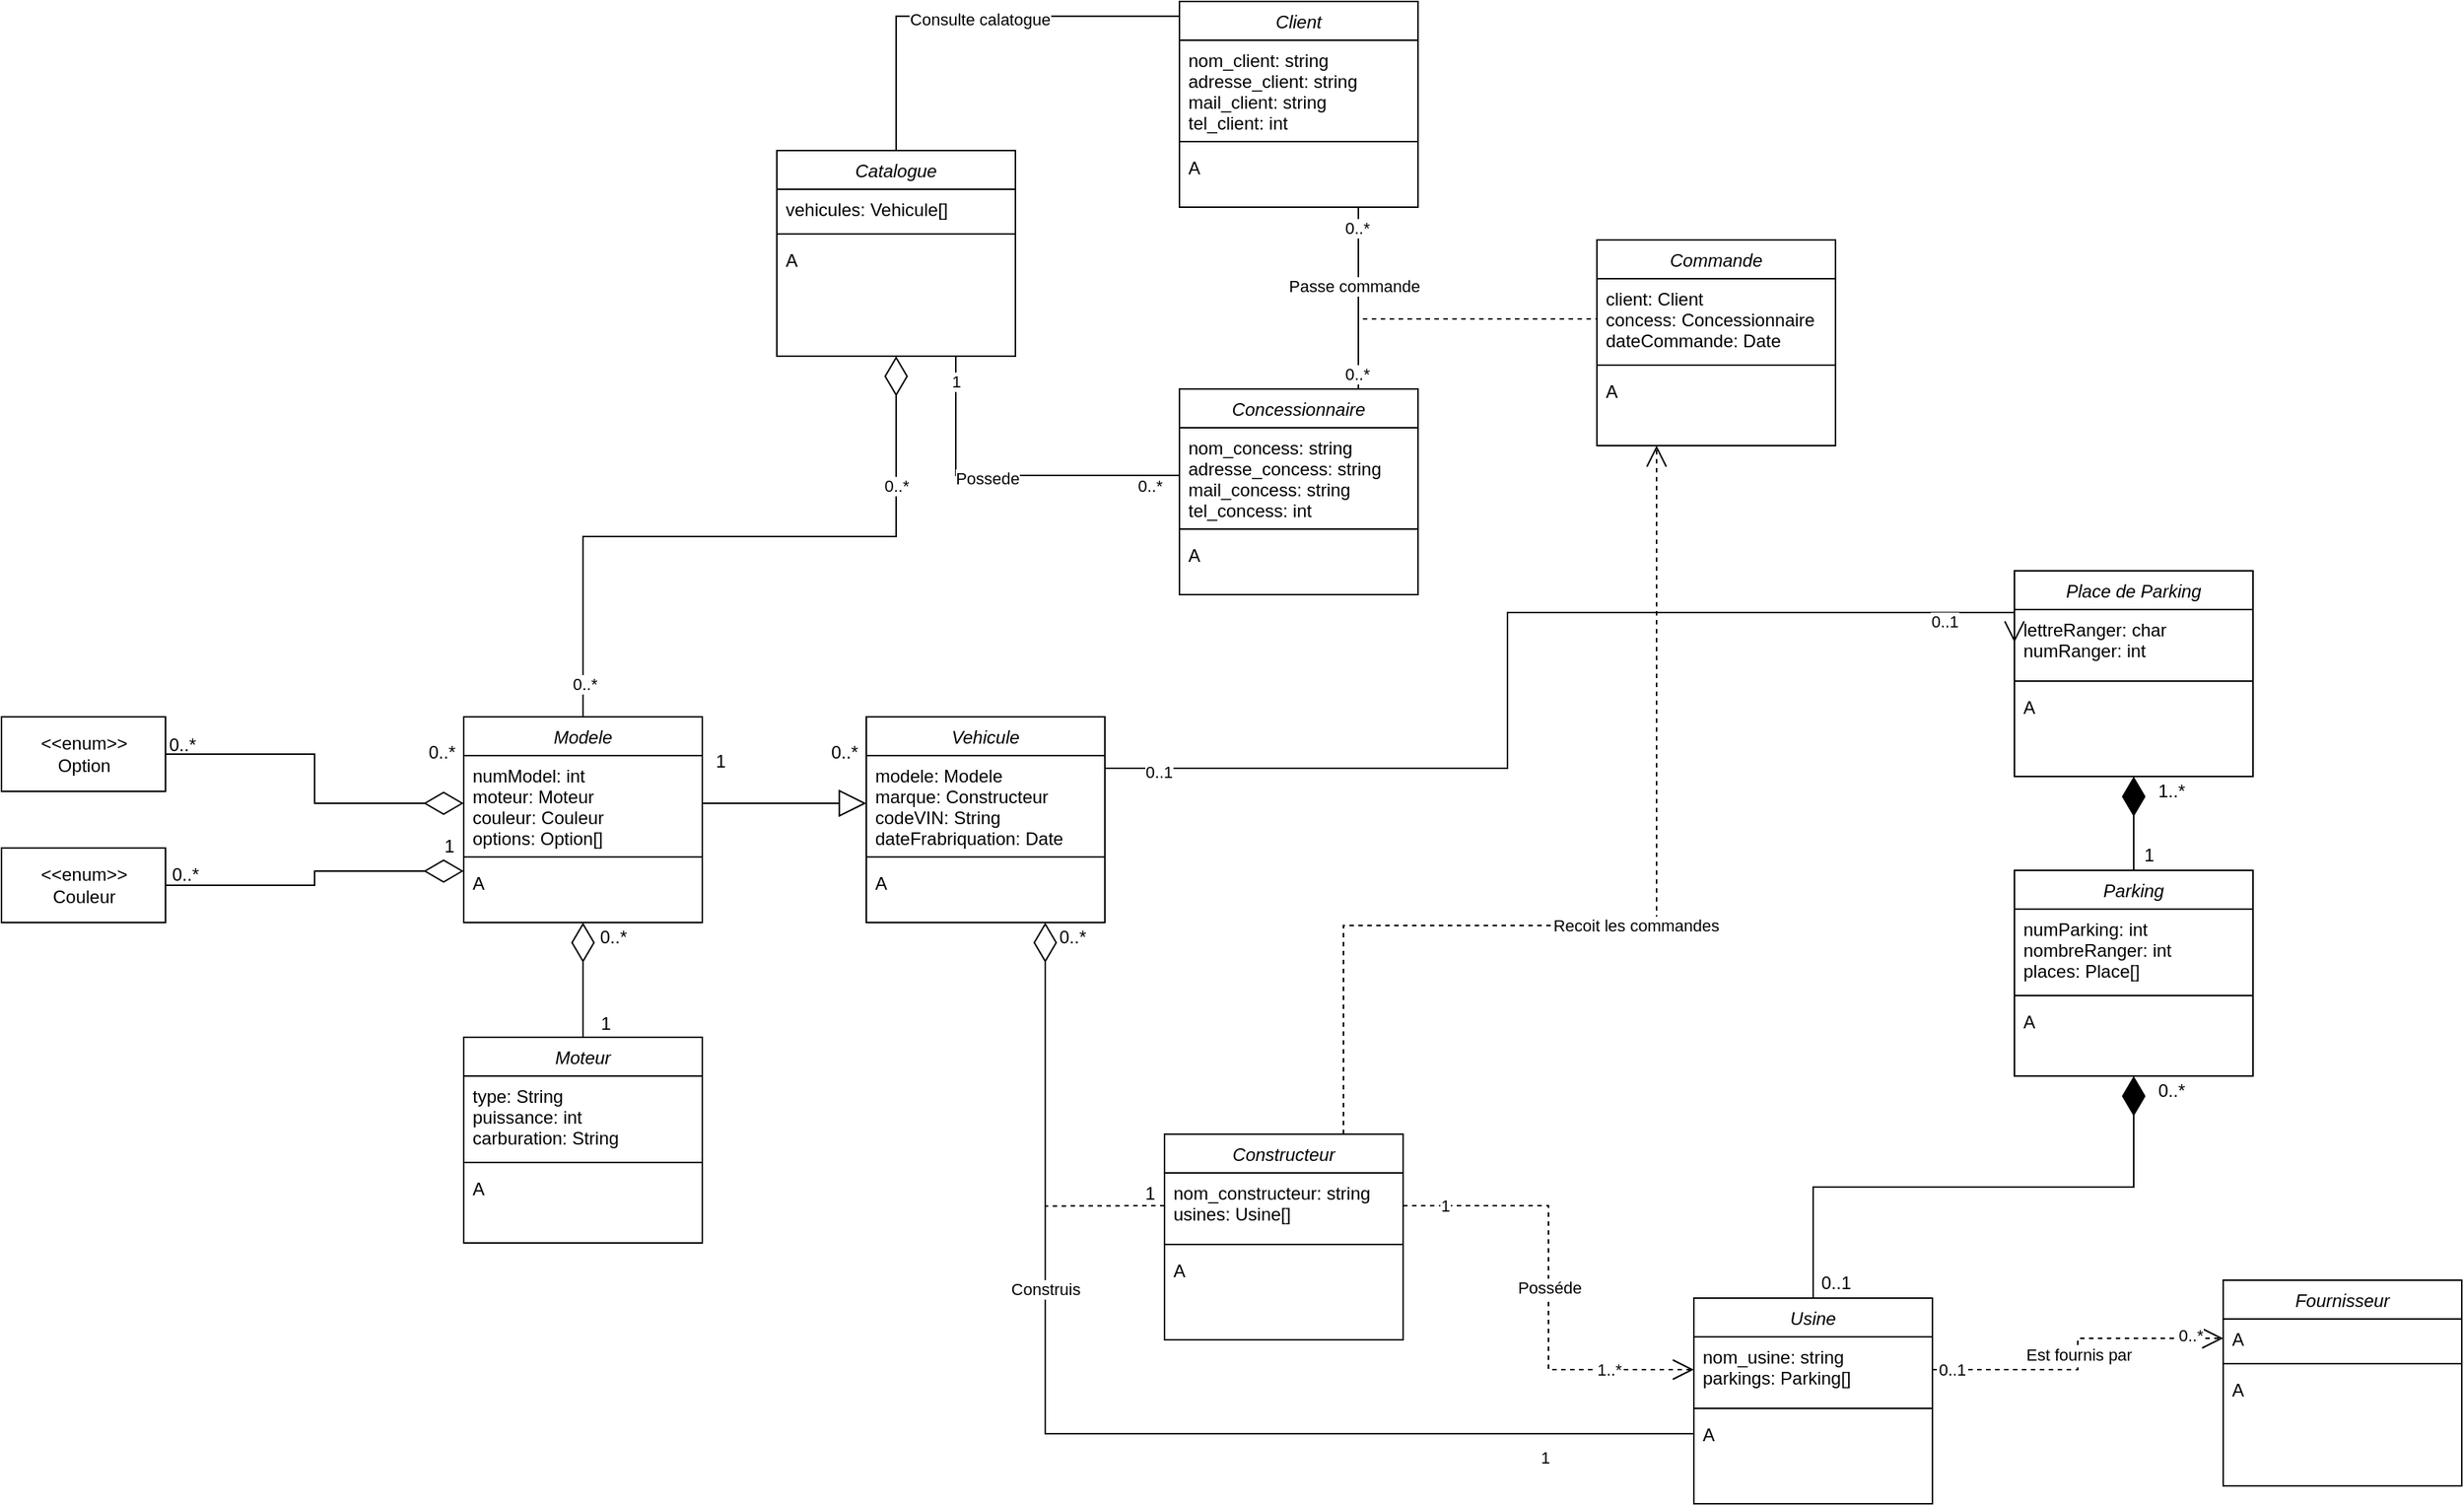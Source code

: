 <mxfile version="15.5.2" type="device"><diagram id="C5RBs43oDa-KdzZeNtuy" name="Page-1"><mxGraphModel dx="1944" dy="1815" grid="1" gridSize="10" guides="1" tooltips="1" connect="1" arrows="1" fold="1" page="1" pageScale="1" pageWidth="827" pageHeight="1169" math="0" shadow="0"><root><mxCell id="WIyWlLk6GJQsqaUBKTNV-0"/><mxCell id="WIyWlLk6GJQsqaUBKTNV-1" parent="WIyWlLk6GJQsqaUBKTNV-0"/><mxCell id="2rKf4lhLZT3XS0Qy3kjm-21" style="edgeStyle=orthogonalEdgeStyle;rounded=0;orthogonalLoop=1;jettySize=auto;html=1;exitX=0.75;exitY=1;exitDx=0;exitDy=0;entryX=0.75;entryY=0;entryDx=0;entryDy=0;endArrow=none;endFill=0;" parent="WIyWlLk6GJQsqaUBKTNV-1" source="zkfFHV4jXpPFQw0GAbJ--0" target="5zeFN1tuOBz2CHCFs6Jg-0" edge="1"><mxGeometry relative="1" as="geometry"/></mxCell><mxCell id="2rKf4lhLZT3XS0Qy3kjm-22" value="0..*" style="edgeLabel;html=1;align=center;verticalAlign=middle;resizable=0;points=[];" parent="2rKf4lhLZT3XS0Qy3kjm-21" vertex="1" connectable="0"><mxGeometry x="-0.781" y="-1" relative="1" as="geometry"><mxPoint as="offset"/></mxGeometry></mxCell><mxCell id="2rKf4lhLZT3XS0Qy3kjm-23" value="0..*" style="edgeLabel;html=1;align=center;verticalAlign=middle;resizable=0;points=[];" parent="2rKf4lhLZT3XS0Qy3kjm-21" vertex="1" connectable="0"><mxGeometry x="0.831" y="-1" relative="1" as="geometry"><mxPoint as="offset"/></mxGeometry></mxCell><mxCell id="zkfFHV4jXpPFQw0GAbJ--0" value="Client" style="swimlane;fontStyle=2;align=center;verticalAlign=top;childLayout=stackLayout;horizontal=1;startSize=26;horizontalStack=0;resizeParent=1;resizeLast=0;collapsible=1;marginBottom=0;rounded=0;shadow=0;strokeWidth=1;" parent="WIyWlLk6GJQsqaUBKTNV-1" vertex="1"><mxGeometry x="460" y="-110" width="160" height="138" as="geometry"><mxRectangle x="230" y="140" width="160" height="26" as="alternateBounds"/></mxGeometry></mxCell><mxCell id="zkfFHV4jXpPFQw0GAbJ--3" value="nom_client: string&#xA;adresse_client: string&#xA;mail_client: string&#xA;tel_client: int" style="text;align=left;verticalAlign=top;spacingLeft=4;spacingRight=4;overflow=hidden;rotatable=0;points=[[0,0.5],[1,0.5]];portConstraint=eastwest;rounded=0;shadow=0;fillColor=none;" parent="zkfFHV4jXpPFQw0GAbJ--0" vertex="1"><mxGeometry y="26" width="160" height="64" as="geometry"/></mxCell><mxCell id="zkfFHV4jXpPFQw0GAbJ--4" value="" style="line;html=1;strokeWidth=1;align=left;verticalAlign=middle;spacingTop=-1;spacingLeft=3;spacingRight=3;rotatable=0;labelPosition=right;points=[];portConstraint=eastwest;" parent="zkfFHV4jXpPFQw0GAbJ--0" vertex="1"><mxGeometry y="90" width="160" height="8" as="geometry"/></mxCell><mxCell id="zkfFHV4jXpPFQw0GAbJ--5" value="A" style="text;align=left;verticalAlign=top;spacingLeft=4;spacingRight=4;overflow=hidden;rotatable=0;points=[[0,0.5],[1,0.5]];portConstraint=eastwest;" parent="zkfFHV4jXpPFQw0GAbJ--0" vertex="1"><mxGeometry y="98" width="160" height="26" as="geometry"/></mxCell><mxCell id="5zeFN1tuOBz2CHCFs6Jg-0" value="Concessionnaire" style="swimlane;fontStyle=2;align=center;verticalAlign=top;childLayout=stackLayout;horizontal=1;startSize=26;horizontalStack=0;resizeParent=1;resizeLast=0;collapsible=1;marginBottom=0;rounded=0;shadow=0;strokeWidth=1;" parent="WIyWlLk6GJQsqaUBKTNV-1" vertex="1"><mxGeometry x="460" y="150" width="160" height="138" as="geometry"><mxRectangle x="230" y="140" width="160" height="26" as="alternateBounds"/></mxGeometry></mxCell><mxCell id="5zeFN1tuOBz2CHCFs6Jg-1" value="nom_concess: string&#xA;adresse_concess: string&#xA;mail_concess: string&#xA;tel_concess: int" style="text;align=left;verticalAlign=top;spacingLeft=4;spacingRight=4;overflow=hidden;rotatable=0;points=[[0,0.5],[1,0.5]];portConstraint=eastwest;rounded=0;shadow=0;html=0;" parent="5zeFN1tuOBz2CHCFs6Jg-0" vertex="1"><mxGeometry y="26" width="160" height="64" as="geometry"/></mxCell><mxCell id="5zeFN1tuOBz2CHCFs6Jg-2" value="" style="line;html=1;strokeWidth=1;align=left;verticalAlign=middle;spacingTop=-1;spacingLeft=3;spacingRight=3;rotatable=0;labelPosition=right;points=[];portConstraint=eastwest;" parent="5zeFN1tuOBz2CHCFs6Jg-0" vertex="1"><mxGeometry y="90" width="160" height="8" as="geometry"/></mxCell><mxCell id="5zeFN1tuOBz2CHCFs6Jg-3" value="A" style="text;align=left;verticalAlign=top;spacingLeft=4;spacingRight=4;overflow=hidden;rotatable=0;points=[[0,0.5],[1,0.5]];portConstraint=eastwest;" parent="5zeFN1tuOBz2CHCFs6Jg-0" vertex="1"><mxGeometry y="98" width="160" height="26" as="geometry"/></mxCell><mxCell id="5zeFN1tuOBz2CHCFs6Jg-4" value="Usine" style="swimlane;fontStyle=2;align=center;verticalAlign=top;childLayout=stackLayout;horizontal=1;startSize=26;horizontalStack=0;resizeParent=1;resizeLast=0;collapsible=1;marginBottom=0;rounded=0;shadow=0;strokeWidth=1;" parent="WIyWlLk6GJQsqaUBKTNV-1" vertex="1"><mxGeometry x="805" y="760" width="160" height="138" as="geometry"><mxRectangle x="230" y="140" width="160" height="26" as="alternateBounds"/></mxGeometry></mxCell><mxCell id="5zeFN1tuOBz2CHCFs6Jg-5" value="nom_usine: string&#xA;parkings: Parking[]" style="text;align=left;verticalAlign=top;spacingLeft=4;spacingRight=4;overflow=hidden;rotatable=0;points=[[0,0.5],[1,0.5]];portConstraint=eastwest;rounded=0;shadow=0;html=0;" parent="5zeFN1tuOBz2CHCFs6Jg-4" vertex="1"><mxGeometry y="26" width="160" height="44" as="geometry"/></mxCell><mxCell id="5zeFN1tuOBz2CHCFs6Jg-6" value="" style="line;html=1;strokeWidth=1;align=left;verticalAlign=middle;spacingTop=-1;spacingLeft=3;spacingRight=3;rotatable=0;labelPosition=right;points=[];portConstraint=eastwest;" parent="5zeFN1tuOBz2CHCFs6Jg-4" vertex="1"><mxGeometry y="70" width="160" height="8" as="geometry"/></mxCell><mxCell id="5zeFN1tuOBz2CHCFs6Jg-7" value="A" style="text;align=left;verticalAlign=top;spacingLeft=4;spacingRight=4;overflow=hidden;rotatable=0;points=[[0,0.5],[1,0.5]];portConstraint=eastwest;" parent="5zeFN1tuOBz2CHCFs6Jg-4" vertex="1"><mxGeometry y="78" width="160" height="26" as="geometry"/></mxCell><mxCell id="5zeFN1tuOBz2CHCFs6Jg-8" value="Constructeur" style="swimlane;fontStyle=2;align=center;verticalAlign=top;childLayout=stackLayout;horizontal=1;startSize=26;horizontalStack=0;resizeParent=1;resizeLast=0;collapsible=1;marginBottom=0;rounded=0;shadow=0;strokeWidth=1;" parent="WIyWlLk6GJQsqaUBKTNV-1" vertex="1"><mxGeometry x="450" y="650" width="160" height="138" as="geometry"><mxRectangle x="230" y="140" width="160" height="26" as="alternateBounds"/></mxGeometry></mxCell><mxCell id="5zeFN1tuOBz2CHCFs6Jg-9" value="nom_constructeur: string&#xA;usines: Usine[]" style="text;align=left;verticalAlign=top;spacingLeft=4;spacingRight=4;overflow=hidden;rotatable=0;points=[[0,0.5],[1,0.5]];portConstraint=eastwest;rounded=0;shadow=0;html=0;" parent="5zeFN1tuOBz2CHCFs6Jg-8" vertex="1"><mxGeometry y="26" width="160" height="44" as="geometry"/></mxCell><mxCell id="5zeFN1tuOBz2CHCFs6Jg-10" value="" style="line;html=1;strokeWidth=1;align=left;verticalAlign=middle;spacingTop=-1;spacingLeft=3;spacingRight=3;rotatable=0;labelPosition=right;points=[];portConstraint=eastwest;" parent="5zeFN1tuOBz2CHCFs6Jg-8" vertex="1"><mxGeometry y="70" width="160" height="8" as="geometry"/></mxCell><mxCell id="5zeFN1tuOBz2CHCFs6Jg-11" value="A" style="text;align=left;verticalAlign=top;spacingLeft=4;spacingRight=4;overflow=hidden;rotatable=0;points=[[0,0.5],[1,0.5]];portConstraint=eastwest;" parent="5zeFN1tuOBz2CHCFs6Jg-8" vertex="1"><mxGeometry y="78" width="160" height="26" as="geometry"/></mxCell><mxCell id="5zeFN1tuOBz2CHCFs6Jg-12" value="Fournisseur" style="swimlane;fontStyle=2;align=center;verticalAlign=top;childLayout=stackLayout;horizontal=1;startSize=26;horizontalStack=0;resizeParent=1;resizeLast=0;collapsible=1;marginBottom=0;rounded=0;shadow=0;strokeWidth=1;" parent="WIyWlLk6GJQsqaUBKTNV-1" vertex="1"><mxGeometry x="1160" y="748" width="160" height="138" as="geometry"><mxRectangle x="230" y="140" width="160" height="26" as="alternateBounds"/></mxGeometry></mxCell><mxCell id="5zeFN1tuOBz2CHCFs6Jg-13" value="A" style="text;align=left;verticalAlign=top;spacingLeft=4;spacingRight=4;overflow=hidden;rotatable=0;points=[[0,0.5],[1,0.5]];portConstraint=eastwest;rounded=0;shadow=0;html=0;" parent="5zeFN1tuOBz2CHCFs6Jg-12" vertex="1"><mxGeometry y="26" width="160" height="26" as="geometry"/></mxCell><mxCell id="5zeFN1tuOBz2CHCFs6Jg-14" value="" style="line;html=1;strokeWidth=1;align=left;verticalAlign=middle;spacingTop=-1;spacingLeft=3;spacingRight=3;rotatable=0;labelPosition=right;points=[];portConstraint=eastwest;" parent="5zeFN1tuOBz2CHCFs6Jg-12" vertex="1"><mxGeometry y="52" width="160" height="8" as="geometry"/></mxCell><mxCell id="5zeFN1tuOBz2CHCFs6Jg-15" value="A" style="text;align=left;verticalAlign=top;spacingLeft=4;spacingRight=4;overflow=hidden;rotatable=0;points=[[0,0.5],[1,0.5]];portConstraint=eastwest;" parent="5zeFN1tuOBz2CHCFs6Jg-12" vertex="1"><mxGeometry y="60" width="160" height="26" as="geometry"/></mxCell><mxCell id="5zeFN1tuOBz2CHCFs6Jg-16" value="Catalogue" style="swimlane;fontStyle=2;align=center;verticalAlign=top;childLayout=stackLayout;horizontal=1;startSize=26;horizontalStack=0;resizeParent=1;resizeLast=0;collapsible=1;marginBottom=0;rounded=0;shadow=0;strokeWidth=1;" parent="WIyWlLk6GJQsqaUBKTNV-1" vertex="1"><mxGeometry x="190" y="-10" width="160" height="138" as="geometry"><mxRectangle x="230" y="140" width="160" height="26" as="alternateBounds"/></mxGeometry></mxCell><mxCell id="5zeFN1tuOBz2CHCFs6Jg-17" value="vehicules: Vehicule[]" style="text;align=left;verticalAlign=top;spacingLeft=4;spacingRight=4;overflow=hidden;rotatable=0;points=[[0,0.5],[1,0.5]];portConstraint=eastwest;rounded=0;shadow=0;html=0;" parent="5zeFN1tuOBz2CHCFs6Jg-16" vertex="1"><mxGeometry y="26" width="160" height="26" as="geometry"/></mxCell><mxCell id="5zeFN1tuOBz2CHCFs6Jg-18" value="" style="line;html=1;strokeWidth=1;align=left;verticalAlign=middle;spacingTop=-1;spacingLeft=3;spacingRight=3;rotatable=0;labelPosition=right;points=[];portConstraint=eastwest;" parent="5zeFN1tuOBz2CHCFs6Jg-16" vertex="1"><mxGeometry y="52" width="160" height="8" as="geometry"/></mxCell><mxCell id="5zeFN1tuOBz2CHCFs6Jg-19" value="A" style="text;align=left;verticalAlign=top;spacingLeft=4;spacingRight=4;overflow=hidden;rotatable=0;points=[[0,0.5],[1,0.5]];portConstraint=eastwest;" parent="5zeFN1tuOBz2CHCFs6Jg-16" vertex="1"><mxGeometry y="60" width="160" height="26" as="geometry"/></mxCell><mxCell id="5zeFN1tuOBz2CHCFs6Jg-20" value="Vehicule" style="swimlane;fontStyle=2;align=center;verticalAlign=top;childLayout=stackLayout;horizontal=1;startSize=26;horizontalStack=0;resizeParent=1;resizeLast=0;collapsible=1;marginBottom=0;rounded=0;shadow=0;strokeWidth=1;" parent="WIyWlLk6GJQsqaUBKTNV-1" vertex="1"><mxGeometry x="250" y="370" width="160" height="138" as="geometry"><mxRectangle x="230" y="140" width="160" height="26" as="alternateBounds"/></mxGeometry></mxCell><mxCell id="5zeFN1tuOBz2CHCFs6Jg-21" value="modele: Modele&#xA;marque: Constructeur&#xA;codeVIN: String&#xA;dateFrabriquation: Date" style="text;align=left;verticalAlign=top;spacingLeft=4;spacingRight=4;overflow=hidden;rotatable=0;points=[[0,0.5],[1,0.5]];portConstraint=eastwest;rounded=0;shadow=0;html=0;" parent="5zeFN1tuOBz2CHCFs6Jg-20" vertex="1"><mxGeometry y="26" width="160" height="64" as="geometry"/></mxCell><mxCell id="5zeFN1tuOBz2CHCFs6Jg-22" value="" style="line;html=1;strokeWidth=1;align=left;verticalAlign=middle;spacingTop=-1;spacingLeft=3;spacingRight=3;rotatable=0;labelPosition=right;points=[];portConstraint=eastwest;" parent="5zeFN1tuOBz2CHCFs6Jg-20" vertex="1"><mxGeometry y="90" width="160" height="8" as="geometry"/></mxCell><mxCell id="5zeFN1tuOBz2CHCFs6Jg-23" value="A" style="text;align=left;verticalAlign=top;spacingLeft=4;spacingRight=4;overflow=hidden;rotatable=0;points=[[0,0.5],[1,0.5]];portConstraint=eastwest;" parent="5zeFN1tuOBz2CHCFs6Jg-20" vertex="1"><mxGeometry y="98" width="160" height="26" as="geometry"/></mxCell><mxCell id="5zeFN1tuOBz2CHCFs6Jg-24" value="Modele" style="swimlane;fontStyle=2;align=center;verticalAlign=top;childLayout=stackLayout;horizontal=1;startSize=26;horizontalStack=0;resizeParent=1;resizeLast=0;collapsible=1;marginBottom=0;rounded=0;shadow=0;strokeWidth=1;" parent="WIyWlLk6GJQsqaUBKTNV-1" vertex="1"><mxGeometry x="-20" y="370" width="160" height="138" as="geometry"><mxRectangle x="230" y="140" width="160" height="26" as="alternateBounds"/></mxGeometry></mxCell><mxCell id="5zeFN1tuOBz2CHCFs6Jg-25" value="numModel: int&#xA;moteur: Moteur&#xA;couleur: Couleur&#xA;options: Option[]" style="text;align=left;verticalAlign=top;spacingLeft=4;spacingRight=4;overflow=hidden;rotatable=0;points=[[0,0.5],[1,0.5]];portConstraint=eastwest;rounded=0;shadow=0;html=0;" parent="5zeFN1tuOBz2CHCFs6Jg-24" vertex="1"><mxGeometry y="26" width="160" height="64" as="geometry"/></mxCell><mxCell id="5zeFN1tuOBz2CHCFs6Jg-26" value="" style="line;html=1;strokeWidth=1;align=left;verticalAlign=middle;spacingTop=-1;spacingLeft=3;spacingRight=3;rotatable=0;labelPosition=right;points=[];portConstraint=eastwest;" parent="5zeFN1tuOBz2CHCFs6Jg-24" vertex="1"><mxGeometry y="90" width="160" height="8" as="geometry"/></mxCell><mxCell id="5zeFN1tuOBz2CHCFs6Jg-27" value="A" style="text;align=left;verticalAlign=top;spacingLeft=4;spacingRight=4;overflow=hidden;rotatable=0;points=[[0,0.5],[1,0.5]];portConstraint=eastwest;" parent="5zeFN1tuOBz2CHCFs6Jg-24" vertex="1"><mxGeometry y="98" width="160" height="26" as="geometry"/></mxCell><mxCell id="5zeFN1tuOBz2CHCFs6Jg-28" value="Parking" style="swimlane;fontStyle=2;align=center;verticalAlign=top;childLayout=stackLayout;horizontal=1;startSize=26;horizontalStack=0;resizeParent=1;resizeLast=0;collapsible=1;marginBottom=0;rounded=0;shadow=0;strokeWidth=1;" parent="WIyWlLk6GJQsqaUBKTNV-1" vertex="1"><mxGeometry x="1020" y="473" width="160" height="138" as="geometry"><mxRectangle x="230" y="140" width="160" height="26" as="alternateBounds"/></mxGeometry></mxCell><mxCell id="5zeFN1tuOBz2CHCFs6Jg-29" value="numParking: int&#xA;nombreRanger: int&#xA;places: Place[]" style="text;align=left;verticalAlign=top;spacingLeft=4;spacingRight=4;overflow=hidden;rotatable=0;points=[[0,0.5],[1,0.5]];portConstraint=eastwest;rounded=0;shadow=0;html=0;" parent="5zeFN1tuOBz2CHCFs6Jg-28" vertex="1"><mxGeometry y="26" width="160" height="54" as="geometry"/></mxCell><mxCell id="5zeFN1tuOBz2CHCFs6Jg-30" value="" style="line;html=1;strokeWidth=1;align=left;verticalAlign=middle;spacingTop=-1;spacingLeft=3;spacingRight=3;rotatable=0;labelPosition=right;points=[];portConstraint=eastwest;" parent="5zeFN1tuOBz2CHCFs6Jg-28" vertex="1"><mxGeometry y="80" width="160" height="8" as="geometry"/></mxCell><mxCell id="5zeFN1tuOBz2CHCFs6Jg-31" value="A" style="text;align=left;verticalAlign=top;spacingLeft=4;spacingRight=4;overflow=hidden;rotatable=0;points=[[0,0.5],[1,0.5]];portConstraint=eastwest;" parent="5zeFN1tuOBz2CHCFs6Jg-28" vertex="1"><mxGeometry y="88" width="160" height="26" as="geometry"/></mxCell><mxCell id="5zeFN1tuOBz2CHCFs6Jg-32" value="Place de Parking" style="swimlane;fontStyle=2;align=center;verticalAlign=top;childLayout=stackLayout;horizontal=1;startSize=26;horizontalStack=0;resizeParent=1;resizeLast=0;collapsible=1;marginBottom=0;rounded=0;shadow=0;strokeWidth=1;" parent="WIyWlLk6GJQsqaUBKTNV-1" vertex="1"><mxGeometry x="1020" y="272" width="160" height="138" as="geometry"><mxRectangle x="230" y="140" width="160" height="26" as="alternateBounds"/></mxGeometry></mxCell><mxCell id="5zeFN1tuOBz2CHCFs6Jg-33" value="lettreRanger: char&#xA;numRanger: int&#xA;" style="text;align=left;verticalAlign=top;spacingLeft=4;spacingRight=4;overflow=hidden;rotatable=0;points=[[0,0.5],[1,0.5]];portConstraint=eastwest;rounded=0;shadow=0;html=0;" parent="5zeFN1tuOBz2CHCFs6Jg-32" vertex="1"><mxGeometry y="26" width="160" height="44" as="geometry"/></mxCell><mxCell id="5zeFN1tuOBz2CHCFs6Jg-34" value="" style="line;html=1;strokeWidth=1;align=left;verticalAlign=middle;spacingTop=-1;spacingLeft=3;spacingRight=3;rotatable=0;labelPosition=right;points=[];portConstraint=eastwest;" parent="5zeFN1tuOBz2CHCFs6Jg-32" vertex="1"><mxGeometry y="70" width="160" height="8" as="geometry"/></mxCell><mxCell id="5zeFN1tuOBz2CHCFs6Jg-35" value="A" style="text;align=left;verticalAlign=top;spacingLeft=4;spacingRight=4;overflow=hidden;rotatable=0;points=[[0,0.5],[1,0.5]];portConstraint=eastwest;" parent="5zeFN1tuOBz2CHCFs6Jg-32" vertex="1"><mxGeometry y="78" width="160" height="26" as="geometry"/></mxCell><mxCell id="5zeFN1tuOBz2CHCFs6Jg-36" value="Commande" style="swimlane;fontStyle=2;align=center;verticalAlign=top;childLayout=stackLayout;horizontal=1;startSize=26;horizontalStack=0;resizeParent=1;resizeLast=0;collapsible=1;marginBottom=0;rounded=0;shadow=0;strokeWidth=1;" parent="WIyWlLk6GJQsqaUBKTNV-1" vertex="1"><mxGeometry x="740" y="50" width="160" height="138" as="geometry"><mxRectangle x="230" y="140" width="160" height="26" as="alternateBounds"/></mxGeometry></mxCell><mxCell id="5zeFN1tuOBz2CHCFs6Jg-37" value="client: Client&#xA;concess: Concessionnaire&#xA;dateCommande: Date" style="text;align=left;verticalAlign=top;spacingLeft=4;spacingRight=4;overflow=hidden;rotatable=0;points=[[0,0.5],[1,0.5]];portConstraint=eastwest;rounded=0;shadow=0;html=0;" parent="5zeFN1tuOBz2CHCFs6Jg-36" vertex="1"><mxGeometry y="26" width="160" height="54" as="geometry"/></mxCell><mxCell id="5zeFN1tuOBz2CHCFs6Jg-38" value="" style="line;html=1;strokeWidth=1;align=left;verticalAlign=middle;spacingTop=-1;spacingLeft=3;spacingRight=3;rotatable=0;labelPosition=right;points=[];portConstraint=eastwest;" parent="5zeFN1tuOBz2CHCFs6Jg-36" vertex="1"><mxGeometry y="80" width="160" height="8" as="geometry"/></mxCell><mxCell id="5zeFN1tuOBz2CHCFs6Jg-39" value="A" style="text;align=left;verticalAlign=top;spacingLeft=4;spacingRight=4;overflow=hidden;rotatable=0;points=[[0,0.5],[1,0.5]];portConstraint=eastwest;" parent="5zeFN1tuOBz2CHCFs6Jg-36" vertex="1"><mxGeometry y="88" width="160" height="26" as="geometry"/></mxCell><mxCell id="5zeFN1tuOBz2CHCFs6Jg-42" value="" style="endArrow=diamondThin;endFill=0;endSize=24;html=1;rounded=0;entryX=0.75;entryY=1;entryDx=0;entryDy=0;exitX=0;exitY=0.5;exitDx=0;exitDy=0;edgeStyle=orthogonalEdgeStyle;" parent="WIyWlLk6GJQsqaUBKTNV-1" source="5zeFN1tuOBz2CHCFs6Jg-7" target="5zeFN1tuOBz2CHCFs6Jg-20" edge="1"><mxGeometry width="160" relative="1" as="geometry"><mxPoint x="740" y="860" as="sourcePoint"/><mxPoint x="430" y="570" as="targetPoint"/></mxGeometry></mxCell><mxCell id="5zeFN1tuOBz2CHCFs6Jg-43" value="Construis" style="edgeLabel;html=1;align=center;verticalAlign=middle;resizable=0;points=[];" parent="5zeFN1tuOBz2CHCFs6Jg-42" vertex="1" connectable="0"><mxGeometry x="0.332" y="-4" relative="1" as="geometry"><mxPoint x="-4" y="-14" as="offset"/></mxGeometry></mxCell><mxCell id="lWh5LIihMmmQzEkhQWDd-3" value="1" style="edgeLabel;html=1;align=center;verticalAlign=middle;resizable=0;points=[];" vertex="1" connectable="0" parent="5zeFN1tuOBz2CHCFs6Jg-42"><mxGeometry x="-0.718" y="-1" relative="1" as="geometry"><mxPoint x="9" y="17" as="offset"/></mxGeometry></mxCell><mxCell id="5zeFN1tuOBz2CHCFs6Jg-45" value="0..*" style="text;html=1;align=center;verticalAlign=middle;resizable=0;points=[];autosize=1;strokeColor=none;fillColor=none;" parent="WIyWlLk6GJQsqaUBKTNV-1" vertex="1"><mxGeometry x="373" y="508" width="30" height="20" as="geometry"/></mxCell><mxCell id="5zeFN1tuOBz2CHCFs6Jg-47" value="1" style="text;html=1;align=center;verticalAlign=middle;resizable=0;points=[];autosize=1;strokeColor=none;fillColor=none;" parent="WIyWlLk6GJQsqaUBKTNV-1" vertex="1"><mxGeometry x="142" y="390" width="20" height="20" as="geometry"/></mxCell><mxCell id="5zeFN1tuOBz2CHCFs6Jg-48" value="0..*" style="text;html=1;align=center;verticalAlign=middle;resizable=0;points=[];autosize=1;strokeColor=none;fillColor=none;" parent="WIyWlLk6GJQsqaUBKTNV-1" vertex="1"><mxGeometry x="220" y="384" width="30" height="20" as="geometry"/></mxCell><mxCell id="5zeFN1tuOBz2CHCFs6Jg-54" value="Moteur" style="swimlane;fontStyle=2;align=center;verticalAlign=top;childLayout=stackLayout;horizontal=1;startSize=26;horizontalStack=0;resizeParent=1;resizeLast=0;collapsible=1;marginBottom=0;rounded=0;shadow=0;strokeWidth=1;" parent="WIyWlLk6GJQsqaUBKTNV-1" vertex="1"><mxGeometry x="-20" y="585" width="160" height="138" as="geometry"><mxRectangle x="230" y="140" width="160" height="26" as="alternateBounds"/></mxGeometry></mxCell><mxCell id="5zeFN1tuOBz2CHCFs6Jg-55" value="type: String&#xA;puissance: int&#xA;carburation: String" style="text;align=left;verticalAlign=top;spacingLeft=4;spacingRight=4;overflow=hidden;rotatable=0;points=[[0,0.5],[1,0.5]];portConstraint=eastwest;rounded=0;shadow=0;html=0;" parent="5zeFN1tuOBz2CHCFs6Jg-54" vertex="1"><mxGeometry y="26" width="160" height="54" as="geometry"/></mxCell><mxCell id="5zeFN1tuOBz2CHCFs6Jg-56" value="" style="line;html=1;strokeWidth=1;align=left;verticalAlign=middle;spacingTop=-1;spacingLeft=3;spacingRight=3;rotatable=0;labelPosition=right;points=[];portConstraint=eastwest;" parent="5zeFN1tuOBz2CHCFs6Jg-54" vertex="1"><mxGeometry y="80" width="160" height="8" as="geometry"/></mxCell><mxCell id="5zeFN1tuOBz2CHCFs6Jg-57" value="A" style="text;align=left;verticalAlign=top;spacingLeft=4;spacingRight=4;overflow=hidden;rotatable=0;points=[[0,0.5],[1,0.5]];portConstraint=eastwest;" parent="5zeFN1tuOBz2CHCFs6Jg-54" vertex="1"><mxGeometry y="88" width="160" height="26" as="geometry"/></mxCell><mxCell id="5zeFN1tuOBz2CHCFs6Jg-58" value="" style="endArrow=diamondThin;endFill=0;endSize=24;html=1;rounded=0;edgeStyle=orthogonalEdgeStyle;entryX=0.5;entryY=1;entryDx=0;entryDy=0;exitX=0.5;exitY=0;exitDx=0;exitDy=0;" parent="WIyWlLk6GJQsqaUBKTNV-1" source="5zeFN1tuOBz2CHCFs6Jg-54" target="5zeFN1tuOBz2CHCFs6Jg-24" edge="1"><mxGeometry width="160" relative="1" as="geometry"><mxPoint x="270" y="691" as="sourcePoint"/><mxPoint x="180" y="550" as="targetPoint"/></mxGeometry></mxCell><mxCell id="5zeFN1tuOBz2CHCFs6Jg-60" value="0..*" style="text;html=1;align=center;verticalAlign=middle;resizable=0;points=[];autosize=1;strokeColor=none;fillColor=none;" parent="WIyWlLk6GJQsqaUBKTNV-1" vertex="1"><mxGeometry x="65" y="508" width="30" height="20" as="geometry"/></mxCell><mxCell id="5zeFN1tuOBz2CHCFs6Jg-61" value="1" style="text;html=1;align=center;verticalAlign=middle;resizable=0;points=[];autosize=1;strokeColor=none;fillColor=none;" parent="WIyWlLk6GJQsqaUBKTNV-1" vertex="1"><mxGeometry x="65" y="566" width="20" height="20" as="geometry"/></mxCell><mxCell id="5zeFN1tuOBz2CHCFs6Jg-62" value="" style="endArrow=diamondThin;endFill=1;endSize=24;html=1;rounded=0;entryX=0.5;entryY=1;entryDx=0;entryDy=0;exitX=0.5;exitY=0;exitDx=0;exitDy=0;edgeStyle=orthogonalEdgeStyle;" parent="WIyWlLk6GJQsqaUBKTNV-1" source="5zeFN1tuOBz2CHCFs6Jg-4" target="5zeFN1tuOBz2CHCFs6Jg-28" edge="1"><mxGeometry width="160" relative="1" as="geometry"><mxPoint x="1030" y="690" as="sourcePoint"/><mxPoint x="750" y="540" as="targetPoint"/></mxGeometry></mxCell><mxCell id="5zeFN1tuOBz2CHCFs6Jg-63" value="0..1" style="text;html=1;align=center;verticalAlign=middle;resizable=0;points=[];autosize=1;strokeColor=none;fillColor=none;" parent="WIyWlLk6GJQsqaUBKTNV-1" vertex="1"><mxGeometry x="880" y="740" width="40" height="20" as="geometry"/></mxCell><mxCell id="5zeFN1tuOBz2CHCFs6Jg-64" value="0..*" style="text;html=1;align=center;verticalAlign=middle;resizable=0;points=[];autosize=1;strokeColor=none;fillColor=none;" parent="WIyWlLk6GJQsqaUBKTNV-1" vertex="1"><mxGeometry x="1110" y="611" width="30" height="20" as="geometry"/></mxCell><mxCell id="5zeFN1tuOBz2CHCFs6Jg-65" value="" style="endArrow=diamondThin;endFill=1;endSize=24;html=1;rounded=0;edgeStyle=orthogonalEdgeStyle;exitX=0.5;exitY=0;exitDx=0;exitDy=0;entryX=0.5;entryY=1;entryDx=0;entryDy=0;" parent="WIyWlLk6GJQsqaUBKTNV-1" source="5zeFN1tuOBz2CHCFs6Jg-28" target="5zeFN1tuOBz2CHCFs6Jg-32" edge="1"><mxGeometry width="160" relative="1" as="geometry"><mxPoint x="920" y="447" as="sourcePoint"/><mxPoint x="880" y="390" as="targetPoint"/></mxGeometry></mxCell><mxCell id="5zeFN1tuOBz2CHCFs6Jg-67" value="&lt;div&gt;1&lt;/div&gt;" style="text;html=1;align=center;verticalAlign=middle;resizable=0;points=[];autosize=1;strokeColor=none;fillColor=none;" parent="WIyWlLk6GJQsqaUBKTNV-1" vertex="1"><mxGeometry x="1100" y="453" width="20" height="20" as="geometry"/></mxCell><mxCell id="5zeFN1tuOBz2CHCFs6Jg-68" value="1..*" style="text;html=1;align=center;verticalAlign=middle;resizable=0;points=[];autosize=1;strokeColor=none;fillColor=none;" parent="WIyWlLk6GJQsqaUBKTNV-1" vertex="1"><mxGeometry x="1110" y="410" width="30" height="20" as="geometry"/></mxCell><mxCell id="5zeFN1tuOBz2CHCFs6Jg-73" value="&amp;lt;&amp;lt;enum&amp;gt;&amp;gt;&lt;br&gt;Option" style="html=1;" parent="WIyWlLk6GJQsqaUBKTNV-1" vertex="1"><mxGeometry x="-330" y="370" width="110" height="50" as="geometry"/></mxCell><mxCell id="5zeFN1tuOBz2CHCFs6Jg-74" value="&amp;lt;&amp;lt;enum&amp;gt;&amp;gt;&lt;br&gt;Couleur" style="html=1;" parent="WIyWlLk6GJQsqaUBKTNV-1" vertex="1"><mxGeometry x="-330" y="458" width="110" height="50" as="geometry"/></mxCell><mxCell id="5zeFN1tuOBz2CHCFs6Jg-75" value="" style="endArrow=diamondThin;endFill=0;endSize=24;html=1;rounded=0;edgeStyle=orthogonalEdgeStyle;exitX=1;exitY=0.5;exitDx=0;exitDy=0;entryX=0;entryY=0.5;entryDx=0;entryDy=0;" parent="WIyWlLk6GJQsqaUBKTNV-1" source="5zeFN1tuOBz2CHCFs6Jg-73" target="5zeFN1tuOBz2CHCFs6Jg-25" edge="1"><mxGeometry width="160" relative="1" as="geometry"><mxPoint x="-250" y="520" as="sourcePoint"/><mxPoint x="-90" y="520" as="targetPoint"/></mxGeometry></mxCell><mxCell id="5zeFN1tuOBz2CHCFs6Jg-76" value="" style="endArrow=diamondThin;endFill=0;endSize=24;html=1;rounded=0;edgeStyle=orthogonalEdgeStyle;exitX=1;exitY=0.5;exitDx=0;exitDy=0;entryX=0;entryY=0.75;entryDx=0;entryDy=0;" parent="WIyWlLk6GJQsqaUBKTNV-1" source="5zeFN1tuOBz2CHCFs6Jg-74" target="5zeFN1tuOBz2CHCFs6Jg-24" edge="1"><mxGeometry width="160" relative="1" as="geometry"><mxPoint x="-250" y="520" as="sourcePoint"/><mxPoint x="-90" y="520" as="targetPoint"/></mxGeometry></mxCell><mxCell id="5zeFN1tuOBz2CHCFs6Jg-77" value="0..*" style="text;html=1;align=center;verticalAlign=middle;resizable=0;points=[];autosize=1;strokeColor=none;fillColor=none;" parent="WIyWlLk6GJQsqaUBKTNV-1" vertex="1"><mxGeometry x="-222" y="466" width="30" height="20" as="geometry"/></mxCell><mxCell id="5zeFN1tuOBz2CHCFs6Jg-78" value="0..*" style="text;html=1;align=center;verticalAlign=middle;resizable=0;points=[];autosize=1;strokeColor=none;fillColor=none;" parent="WIyWlLk6GJQsqaUBKTNV-1" vertex="1"><mxGeometry x="-224" y="379" width="30" height="20" as="geometry"/></mxCell><mxCell id="5zeFN1tuOBz2CHCFs6Jg-79" value="1" style="text;html=1;align=center;verticalAlign=middle;resizable=0;points=[];autosize=1;strokeColor=none;fillColor=none;" parent="WIyWlLk6GJQsqaUBKTNV-1" vertex="1"><mxGeometry x="-40" y="447" width="20" height="20" as="geometry"/></mxCell><mxCell id="5zeFN1tuOBz2CHCFs6Jg-80" value="0..*" style="text;html=1;align=center;verticalAlign=middle;resizable=0;points=[];autosize=1;strokeColor=none;fillColor=none;" parent="WIyWlLk6GJQsqaUBKTNV-1" vertex="1"><mxGeometry x="-50" y="384" width="30" height="20" as="geometry"/></mxCell><mxCell id="2rKf4lhLZT3XS0Qy3kjm-0" value="" style="endArrow=block;endSize=16;endFill=0;html=1;rounded=0;edgeStyle=orthogonalEdgeStyle;exitX=1;exitY=0.5;exitDx=0;exitDy=0;entryX=0;entryY=0.5;entryDx=0;entryDy=0;" parent="WIyWlLk6GJQsqaUBKTNV-1" source="5zeFN1tuOBz2CHCFs6Jg-25" target="5zeFN1tuOBz2CHCFs6Jg-21" edge="1"><mxGeometry width="160" relative="1" as="geometry"><mxPoint x="150" y="420" as="sourcePoint"/><mxPoint x="310" y="420" as="targetPoint"/></mxGeometry></mxCell><mxCell id="2rKf4lhLZT3XS0Qy3kjm-1" value="" style="endArrow=none;endFill=0;endSize=24;html=1;rounded=0;edgeStyle=orthogonalEdgeStyle;exitX=0.75;exitY=1;exitDx=0;exitDy=0;entryX=0;entryY=0.5;entryDx=0;entryDy=0;" parent="WIyWlLk6GJQsqaUBKTNV-1" source="5zeFN1tuOBz2CHCFs6Jg-16" target="5zeFN1tuOBz2CHCFs6Jg-1" edge="1"><mxGeometry width="160" relative="1" as="geometry"><mxPoint x="480" y="240" as="sourcePoint"/><mxPoint x="640" y="240" as="targetPoint"/></mxGeometry></mxCell><mxCell id="2rKf4lhLZT3XS0Qy3kjm-2" value="1" style="edgeLabel;html=1;align=center;verticalAlign=middle;resizable=0;points=[];" parent="2rKf4lhLZT3XS0Qy3kjm-1" vertex="1" connectable="0"><mxGeometry x="-0.549" y="-2" relative="1" as="geometry"><mxPoint x="2" y="-35" as="offset"/></mxGeometry></mxCell><mxCell id="2rKf4lhLZT3XS0Qy3kjm-3" value="0..*" style="edgeLabel;html=1;align=center;verticalAlign=middle;resizable=0;points=[];" parent="2rKf4lhLZT3XS0Qy3kjm-1" vertex="1" connectable="0"><mxGeometry x="0.514" relative="1" as="geometry"><mxPoint x="36" y="7" as="offset"/></mxGeometry></mxCell><mxCell id="2rKf4lhLZT3XS0Qy3kjm-15" value="Possede" style="edgeLabel;html=1;align=center;verticalAlign=middle;resizable=0;points=[];" parent="2rKf4lhLZT3XS0Qy3kjm-1" vertex="1" connectable="0"><mxGeometry x="-0.122" y="-2" relative="1" as="geometry"><mxPoint as="offset"/></mxGeometry></mxCell><mxCell id="2rKf4lhLZT3XS0Qy3kjm-9" value="" style="endArrow=diamondThin;endFill=0;endSize=24;html=1;rounded=0;edgeStyle=orthogonalEdgeStyle;exitX=0.5;exitY=0;exitDx=0;exitDy=0;entryX=0.5;entryY=1;entryDx=0;entryDy=0;" parent="WIyWlLk6GJQsqaUBKTNV-1" source="5zeFN1tuOBz2CHCFs6Jg-24" target="5zeFN1tuOBz2CHCFs6Jg-16" edge="1"><mxGeometry width="160" relative="1" as="geometry"><mxPoint x="340" y="240" as="sourcePoint"/><mxPoint x="100" y="140" as="targetPoint"/></mxGeometry></mxCell><mxCell id="2rKf4lhLZT3XS0Qy3kjm-10" value="0..*" style="edgeLabel;html=1;align=center;verticalAlign=middle;resizable=0;points=[];" parent="2rKf4lhLZT3XS0Qy3kjm-9" vertex="1" connectable="0"><mxGeometry x="-0.902" y="-1" relative="1" as="geometry"><mxPoint as="offset"/></mxGeometry></mxCell><mxCell id="2rKf4lhLZT3XS0Qy3kjm-11" value="0..*" style="edgeLabel;html=1;align=center;verticalAlign=middle;resizable=0;points=[];" parent="2rKf4lhLZT3XS0Qy3kjm-9" vertex="1" connectable="0"><mxGeometry x="0.554" relative="1" as="geometry"><mxPoint y="-14" as="offset"/></mxGeometry></mxCell><mxCell id="2rKf4lhLZT3XS0Qy3kjm-12" value="Posséde" style="endArrow=open;endSize=12;dashed=1;html=1;rounded=0;edgeStyle=orthogonalEdgeStyle;exitX=1;exitY=0.5;exitDx=0;exitDy=0;entryX=0;entryY=0.5;entryDx=0;entryDy=0;" parent="WIyWlLk6GJQsqaUBKTNV-1" source="5zeFN1tuOBz2CHCFs6Jg-9" target="5zeFN1tuOBz2CHCFs6Jg-5" edge="1"><mxGeometry width="160" relative="1" as="geometry"><mxPoint x="450" y="520" as="sourcePoint"/><mxPoint x="610" y="520" as="targetPoint"/></mxGeometry></mxCell><mxCell id="2rKf4lhLZT3XS0Qy3kjm-13" value="1" style="edgeLabel;html=1;align=center;verticalAlign=middle;resizable=0;points=[];" parent="2rKf4lhLZT3XS0Qy3kjm-12" vertex="1" connectable="0"><mxGeometry x="-0.821" relative="1" as="geometry"><mxPoint as="offset"/></mxGeometry></mxCell><mxCell id="2rKf4lhLZT3XS0Qy3kjm-14" value="1..*" style="edgeLabel;html=1;align=center;verticalAlign=middle;resizable=0;points=[];" parent="2rKf4lhLZT3XS0Qy3kjm-12" vertex="1" connectable="0"><mxGeometry x="0.625" relative="1" as="geometry"><mxPoint as="offset"/></mxGeometry></mxCell><mxCell id="2rKf4lhLZT3XS0Qy3kjm-20" value="" style="endArrow=none;dashed=1;endFill=0;endSize=12;html=1;rounded=0;edgeStyle=orthogonalEdgeStyle;entryX=0;entryY=0.5;entryDx=0;entryDy=0;" parent="WIyWlLk6GJQsqaUBKTNV-1" target="5zeFN1tuOBz2CHCFs6Jg-37" edge="1"><mxGeometry width="160" relative="1" as="geometry"><mxPoint x="580" y="70" as="sourcePoint"/><mxPoint x="711" y="90" as="targetPoint"/><Array as="points"><mxPoint x="580" y="103"/></Array></mxGeometry></mxCell><mxCell id="2rKf4lhLZT3XS0Qy3kjm-26" value="Passe commande" style="edgeLabel;html=1;align=center;verticalAlign=middle;resizable=0;points=[];" parent="2rKf4lhLZT3XS0Qy3kjm-20" vertex="1" connectable="0"><mxGeometry x="-0.887" y="-3" relative="1" as="geometry"><mxPoint as="offset"/></mxGeometry></mxCell><mxCell id="2rKf4lhLZT3XS0Qy3kjm-28" style="edgeStyle=orthogonalEdgeStyle;rounded=0;orthogonalLoop=1;jettySize=auto;html=1;exitX=0;exitY=0.072;exitDx=0;exitDy=0;entryX=0.5;entryY=0;entryDx=0;entryDy=0;endArrow=none;endFill=0;exitPerimeter=0;" parent="WIyWlLk6GJQsqaUBKTNV-1" source="zkfFHV4jXpPFQw0GAbJ--0" target="5zeFN1tuOBz2CHCFs6Jg-16" edge="1"><mxGeometry relative="1" as="geometry"/></mxCell><mxCell id="2rKf4lhLZT3XS0Qy3kjm-29" value="Consulte calatogue" style="edgeLabel;html=1;align=center;verticalAlign=middle;resizable=0;points=[];" parent="2rKf4lhLZT3XS0Qy3kjm-28" vertex="1" connectable="0"><mxGeometry x="-0.04" y="2" relative="1" as="geometry"><mxPoint as="offset"/></mxGeometry></mxCell><mxCell id="2rKf4lhLZT3XS0Qy3kjm-30" value="Est fournis par" style="endArrow=open;endSize=12;dashed=1;html=1;rounded=0;edgeStyle=orthogonalEdgeStyle;exitX=1;exitY=0.5;exitDx=0;exitDy=0;entryX=0;entryY=0.5;entryDx=0;entryDy=0;" parent="WIyWlLk6GJQsqaUBKTNV-1" source="5zeFN1tuOBz2CHCFs6Jg-5" target="5zeFN1tuOBz2CHCFs6Jg-13" edge="1"><mxGeometry width="160" relative="1" as="geometry"><mxPoint x="700" y="700" as="sourcePoint"/><mxPoint x="730" y="770" as="targetPoint"/></mxGeometry></mxCell><mxCell id="2rKf4lhLZT3XS0Qy3kjm-31" value="0..1" style="edgeLabel;html=1;align=center;verticalAlign=middle;resizable=0;points=[];" parent="2rKf4lhLZT3XS0Qy3kjm-30" vertex="1" connectable="0"><mxGeometry x="-0.885" relative="1" as="geometry"><mxPoint as="offset"/></mxGeometry></mxCell><mxCell id="2rKf4lhLZT3XS0Qy3kjm-32" value="0..*" style="edgeLabel;html=1;align=center;verticalAlign=middle;resizable=0;points=[];" parent="2rKf4lhLZT3XS0Qy3kjm-30" vertex="1" connectable="0"><mxGeometry x="0.839" y="2" relative="1" as="geometry"><mxPoint x="-5" as="offset"/></mxGeometry></mxCell><mxCell id="zIAo_dV5p5nSThwiVVNr-3" value="" style="endArrow=open;endFill=1;endSize=12;html=1;rounded=0;exitX=1;exitY=0.25;exitDx=0;exitDy=0;entryX=0;entryY=0.5;entryDx=0;entryDy=0;edgeStyle=orthogonalEdgeStyle;" parent="WIyWlLk6GJQsqaUBKTNV-1" source="5zeFN1tuOBz2CHCFs6Jg-20" target="5zeFN1tuOBz2CHCFs6Jg-33" edge="1"><mxGeometry width="160" relative="1" as="geometry"><mxPoint x="510" y="530" as="sourcePoint"/><mxPoint x="670" y="530" as="targetPoint"/><Array as="points"><mxPoint x="680" y="404"/><mxPoint x="680" y="300"/></Array></mxGeometry></mxCell><mxCell id="zIAo_dV5p5nSThwiVVNr-4" value="0..1" style="edgeLabel;html=1;align=center;verticalAlign=middle;resizable=0;points=[];" parent="zIAo_dV5p5nSThwiVVNr-3" vertex="1" connectable="0"><mxGeometry x="-0.903" y="-2" relative="1" as="geometry"><mxPoint as="offset"/></mxGeometry></mxCell><mxCell id="zIAo_dV5p5nSThwiVVNr-5" value="0..1" style="edgeLabel;html=1;align=center;verticalAlign=middle;resizable=0;points=[];" parent="zIAo_dV5p5nSThwiVVNr-3" vertex="1" connectable="0"><mxGeometry x="0.818" y="-6" relative="1" as="geometry"><mxPoint as="offset"/></mxGeometry></mxCell><mxCell id="lWh5LIihMmmQzEkhQWDd-5" style="edgeStyle=orthogonalEdgeStyle;rounded=0;orthogonalLoop=1;jettySize=auto;html=1;exitX=0;exitY=0.5;exitDx=0;exitDy=0;dashed=1;endArrow=none;endFill=0;" edge="1" parent="WIyWlLk6GJQsqaUBKTNV-1" source="5zeFN1tuOBz2CHCFs6Jg-9"><mxGeometry relative="1" as="geometry"><mxPoint x="370" y="698.235" as="targetPoint"/><Array as="points"><mxPoint x="440" y="698"/><mxPoint x="440" y="698"/></Array></mxGeometry></mxCell><mxCell id="lWh5LIihMmmQzEkhQWDd-6" value="1" style="text;html=1;align=center;verticalAlign=middle;resizable=0;points=[];autosize=1;strokeColor=none;fillColor=none;" vertex="1" parent="WIyWlLk6GJQsqaUBKTNV-1"><mxGeometry x="430" y="680" width="20" height="20" as="geometry"/></mxCell><mxCell id="lWh5LIihMmmQzEkhQWDd-9" value="Recoit les commandes" style="endArrow=open;endSize=12;dashed=1;html=1;rounded=0;exitX=0.75;exitY=0;exitDx=0;exitDy=0;entryX=0.25;entryY=1;entryDx=0;entryDy=0;edgeStyle=orthogonalEdgeStyle;" edge="1" parent="WIyWlLk6GJQsqaUBKTNV-1" source="5zeFN1tuOBz2CHCFs6Jg-8" target="5zeFN1tuOBz2CHCFs6Jg-36"><mxGeometry width="160" relative="1" as="geometry"><mxPoint x="590" y="540" as="sourcePoint"/><mxPoint x="750" y="540" as="targetPoint"/><Array as="points"><mxPoint x="570" y="510"/><mxPoint x="780" y="510"/></Array></mxGeometry></mxCell></root></mxGraphModel></diagram></mxfile>